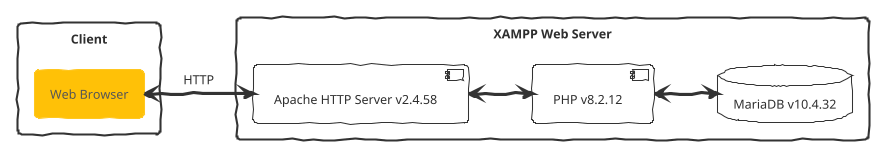 @startuml Architecture
left to right direction
!theme sketchy-outline
!define DATABASE database
!define BROWSER agent
!define SERVICE component

skinparam packageStyle rectangle
skinparam arrowColor #333333

package "Client" {
  BROWSER "Web Browser" as browser
}

package "XAMPP Web Server" {
  SERVICE "Apache HTTP Server v2.4.58" as apache
  SERVICE "PHP v8.2.12" as php
  DATABASE "MariaDB v10.4.32" as mariadb
}

' Arrows '
browser <--> apache : "HTTP"
apache <--> php
php <--> mariadb
@enduml
